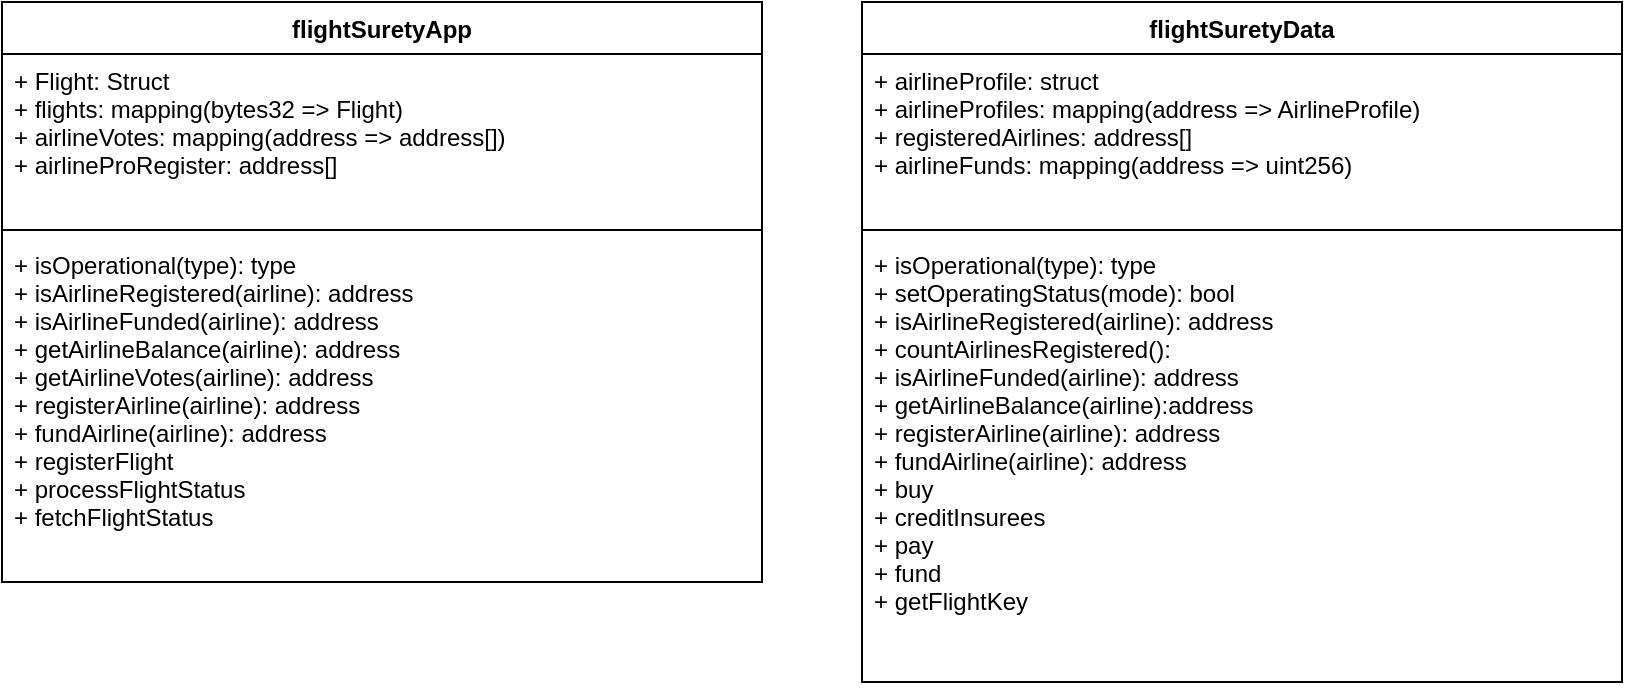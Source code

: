 <mxfile version="11.2.2" type="github" pages="1"><diagram id="nBhQUgApQhcisB7G-i1x" name="Page-1"><mxGraphModel dx="1038" dy="555" grid="1" gridSize="10" guides="1" tooltips="1" connect="1" arrows="1" fold="1" page="1" pageScale="1" pageWidth="1100" pageHeight="850" math="0" shadow="0"><root><mxCell id="0"/><mxCell id="1" parent="0"/><mxCell id="HeXwzIUsu5CA3T8siC2h-9" value="flightSuretyApp" style="swimlane;fontStyle=1;align=center;verticalAlign=top;childLayout=stackLayout;horizontal=1;startSize=26;horizontalStack=0;resizeParent=1;resizeParentMax=0;resizeLast=0;collapsible=1;marginBottom=0;" vertex="1" parent="1"><mxGeometry x="100" y="70" width="380" height="290" as="geometry"/></mxCell><mxCell id="HeXwzIUsu5CA3T8siC2h-10" value="+ Flight: Struct&#xA;+ flights: mapping(bytes32 =&gt; Flight)&#xA;+ airlineVotes: mapping(address =&gt; address[])&#xA;+ airlineProRegister: address[]&#xA;" style="text;strokeColor=none;fillColor=none;align=left;verticalAlign=top;spacingLeft=4;spacingRight=4;overflow=hidden;rotatable=0;points=[[0,0.5],[1,0.5]];portConstraint=eastwest;" vertex="1" parent="HeXwzIUsu5CA3T8siC2h-9"><mxGeometry y="26" width="380" height="84" as="geometry"/></mxCell><mxCell id="HeXwzIUsu5CA3T8siC2h-11" value="" style="line;strokeWidth=1;fillColor=none;align=left;verticalAlign=middle;spacingTop=-1;spacingLeft=3;spacingRight=3;rotatable=0;labelPosition=right;points=[];portConstraint=eastwest;" vertex="1" parent="HeXwzIUsu5CA3T8siC2h-9"><mxGeometry y="110" width="380" height="8" as="geometry"/></mxCell><mxCell id="HeXwzIUsu5CA3T8siC2h-12" value="+ isOperational(type): type&#xA;+ isAirlineRegistered(airline): address&#xA;+ isAirlineFunded(airline): address&#xA;+ getAirlineBalance(airline): address&#xA;+ getAirlineVotes(airline): address&#xA;+ registerAirline(airline): address&#xA;+ fundAirline(airline): address&#xA;+ registerFlight&#xA;+ processFlightStatus&#xA;+ fetchFlightStatus&#xA;&#xA;" style="text;strokeColor=none;fillColor=none;align=left;verticalAlign=top;spacingLeft=4;spacingRight=4;overflow=hidden;rotatable=0;points=[[0,0.5],[1,0.5]];portConstraint=eastwest;" vertex="1" parent="HeXwzIUsu5CA3T8siC2h-9"><mxGeometry y="118" width="380" height="172" as="geometry"/></mxCell><mxCell id="HeXwzIUsu5CA3T8siC2h-13" value="flightSuretyData" style="swimlane;fontStyle=1;align=center;verticalAlign=top;childLayout=stackLayout;horizontal=1;startSize=26;horizontalStack=0;resizeParent=1;resizeParentMax=0;resizeLast=0;collapsible=1;marginBottom=0;" vertex="1" parent="1"><mxGeometry x="530" y="70" width="380" height="340" as="geometry"/></mxCell><mxCell id="HeXwzIUsu5CA3T8siC2h-14" value="+ airlineProfile: struct&#xA;+ airlineProfiles: mapping(address =&gt; AirlineProfile)&#xA;+ registeredAirlines: address[]&#xA;+ airlineFunds: mapping(address =&gt; uint256)&#xA;" style="text;strokeColor=none;fillColor=none;align=left;verticalAlign=top;spacingLeft=4;spacingRight=4;overflow=hidden;rotatable=0;points=[[0,0.5],[1,0.5]];portConstraint=eastwest;" vertex="1" parent="HeXwzIUsu5CA3T8siC2h-13"><mxGeometry y="26" width="380" height="84" as="geometry"/></mxCell><mxCell id="HeXwzIUsu5CA3T8siC2h-15" value="" style="line;strokeWidth=1;fillColor=none;align=left;verticalAlign=middle;spacingTop=-1;spacingLeft=3;spacingRight=3;rotatable=0;labelPosition=right;points=[];portConstraint=eastwest;" vertex="1" parent="HeXwzIUsu5CA3T8siC2h-13"><mxGeometry y="110" width="380" height="8" as="geometry"/></mxCell><mxCell id="HeXwzIUsu5CA3T8siC2h-16" value="+ isOperational(type): type&#xA;+ setOperatingStatus(mode): bool&#xA;+ isAirlineRegistered(airline): address&#xA;+ countAirlinesRegistered():&#xA;+ isAirlineFunded(airline): address&#xA;+ getAirlineBalance(airline):address&#xA;+ registerAirline(airline): address&#xA;+ fundAirline(airline): address&#xA;+ buy&#xA;+ creditInsurees&#xA;+ pay&#xA;+ fund&#xA;+ getFlightKey&#xA;&#xA;&#xA;&#xA;&#xA;&#xA;&#xA;" style="text;strokeColor=none;fillColor=none;align=left;verticalAlign=top;spacingLeft=4;spacingRight=4;overflow=hidden;rotatable=0;points=[[0,0.5],[1,0.5]];portConstraint=eastwest;" vertex="1" parent="HeXwzIUsu5CA3T8siC2h-13"><mxGeometry y="118" width="380" height="222" as="geometry"/></mxCell></root></mxGraphModel></diagram></mxfile>